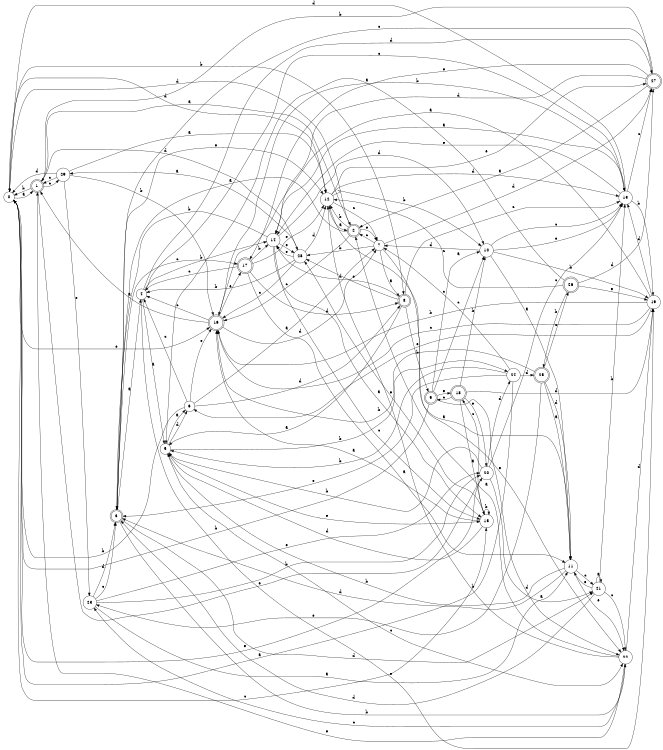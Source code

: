 digraph n24_8 {
__start0 [label="" shape="none"];

rankdir=LR;
size="8,5";

s0 [style="filled", color="black", fillcolor="white" shape="circle", label="0"];
s1 [style="rounded,filled", color="black", fillcolor="white" shape="doublecircle", label="1"];
s2 [style="rounded,filled", color="black", fillcolor="white" shape="doublecircle", label="2"];
s3 [style="rounded,filled", color="black", fillcolor="white" shape="doublecircle", label="3"];
s4 [style="filled", color="black", fillcolor="white" shape="circle", label="4"];
s5 [style="filled", color="black", fillcolor="white" shape="circle", label="5"];
s6 [style="filled", color="black", fillcolor="white" shape="circle", label="6"];
s7 [style="filled", color="black", fillcolor="white" shape="circle", label="7"];
s8 [style="rounded,filled", color="black", fillcolor="white" shape="doublecircle", label="8"];
s9 [style="rounded,filled", color="black", fillcolor="white" shape="doublecircle", label="9"];
s10 [style="filled", color="black", fillcolor="white" shape="circle", label="10"];
s11 [style="filled", color="black", fillcolor="white" shape="circle", label="11"];
s12 [style="filled", color="black", fillcolor="white" shape="circle", label="12"];
s13 [style="filled", color="black", fillcolor="white" shape="circle", label="13"];
s14 [style="filled", color="black", fillcolor="white" shape="circle", label="14"];
s15 [style="filled", color="black", fillcolor="white" shape="circle", label="15"];
s16 [style="rounded,filled", color="black", fillcolor="white" shape="doublecircle", label="16"];
s17 [style="rounded,filled", color="black", fillcolor="white" shape="doublecircle", label="17"];
s18 [style="rounded,filled", color="black", fillcolor="white" shape="doublecircle", label="18"];
s19 [style="filled", color="black", fillcolor="white" shape="circle", label="19"];
s20 [style="filled", color="black", fillcolor="white" shape="circle", label="20"];
s21 [style="filled", color="black", fillcolor="white" shape="circle", label="21"];
s22 [style="filled", color="black", fillcolor="white" shape="circle", label="22"];
s23 [style="filled", color="black", fillcolor="white" shape="circle", label="23"];
s24 [style="filled", color="black", fillcolor="white" shape="circle", label="24"];
s25 [style="rounded,filled", color="black", fillcolor="white" shape="doublecircle", label="25"];
s26 [style="rounded,filled", color="black", fillcolor="white" shape="doublecircle", label="26"];
s27 [style="rounded,filled", color="black", fillcolor="white" shape="doublecircle", label="27"];
s28 [style="filled", color="black", fillcolor="white" shape="circle", label="28"];
s29 [style="filled", color="black", fillcolor="white" shape="circle", label="29"];
s0 -> s1 [label="a"];
s0 -> s8 [label="b"];
s0 -> s15 [label="c"];
s0 -> s12 [label="d"];
s0 -> s16 [label="e"];
s1 -> s2 [label="a"];
s1 -> s0 [label="b"];
s1 -> s29 [label="c"];
s1 -> s28 [label="d"];
s1 -> s20 [label="e"];
s2 -> s3 [label="a"];
s2 -> s12 [label="b"];
s2 -> s16 [label="c"];
s2 -> s0 [label="d"];
s2 -> s7 [label="e"];
s3 -> s4 [label="a"];
s3 -> s22 [label="b"];
s3 -> s17 [label="c"];
s3 -> s21 [label="d"];
s3 -> s12 [label="e"];
s4 -> s5 [label="a"];
s4 -> s14 [label="b"];
s4 -> s13 [label="c"];
s4 -> s27 [label="d"];
s4 -> s19 [label="e"];
s5 -> s6 [label="a"];
s5 -> s24 [label="b"];
s5 -> s22 [label="c"];
s5 -> s6 [label="d"];
s5 -> s15 [label="e"];
s6 -> s7 [label="a"];
s6 -> s0 [label="b"];
s6 -> s4 [label="c"];
s6 -> s8 [label="d"];
s6 -> s16 [label="e"];
s7 -> s8 [label="a"];
s7 -> s28 [label="b"];
s7 -> s2 [label="c"];
s7 -> s27 [label="d"];
s7 -> s22 [label="e"];
s8 -> s5 [label="a"];
s8 -> s9 [label="b"];
s8 -> s13 [label="c"];
s8 -> s14 [label="d"];
s8 -> s28 [label="e"];
s9 -> s10 [label="a"];
s9 -> s0 [label="b"];
s9 -> s10 [label="c"];
s9 -> s22 [label="d"];
s9 -> s18 [label="e"];
s10 -> s11 [label="a"];
s10 -> s19 [label="b"];
s10 -> s13 [label="c"];
s10 -> s7 [label="d"];
s10 -> s13 [label="e"];
s11 -> s12 [label="a"];
s11 -> s5 [label="b"];
s11 -> s21 [label="c"];
s11 -> s3 [label="d"];
s11 -> s22 [label="e"];
s12 -> s2 [label="a"];
s12 -> s10 [label="b"];
s12 -> s7 [label="c"];
s12 -> s13 [label="d"];
s12 -> s27 [label="e"];
s13 -> s14 [label="a"];
s13 -> s19 [label="b"];
s13 -> s27 [label="c"];
s13 -> s0 [label="d"];
s13 -> s14 [label="e"];
s14 -> s15 [label="a"];
s14 -> s3 [label="b"];
s14 -> s15 [label="c"];
s14 -> s10 [label="d"];
s14 -> s28 [label="e"];
s15 -> s16 [label="a"];
s15 -> s15 [label="b"];
s15 -> s18 [label="c"];
s15 -> s5 [label="d"];
s15 -> s28 [label="e"];
s16 -> s1 [label="a"];
s16 -> s13 [label="b"];
s16 -> s4 [label="c"];
s16 -> s7 [label="d"];
s16 -> s17 [label="e"];
s17 -> s11 [label="a"];
s17 -> s14 [label="b"];
s17 -> s4 [label="c"];
s17 -> s8 [label="d"];
s17 -> s12 [label="e"];
s18 -> s15 [label="a"];
s18 -> s10 [label="b"];
s18 -> s9 [label="c"];
s18 -> s19 [label="d"];
s18 -> s20 [label="e"];
s19 -> s16 [label="a"];
s19 -> s16 [label="b"];
s19 -> s16 [label="c"];
s19 -> s13 [label="d"];
s19 -> s6 [label="e"];
s20 -> s21 [label="a"];
s20 -> s5 [label="b"];
s20 -> s13 [label="c"];
s20 -> s24 [label="d"];
s20 -> s0 [label="e"];
s21 -> s21 [label="a"];
s21 -> s13 [label="b"];
s21 -> s22 [label="c"];
s21 -> s3 [label="d"];
s21 -> s11 [label="e"];
s22 -> s2 [label="a"];
s22 -> s12 [label="b"];
s22 -> s23 [label="c"];
s22 -> s19 [label="d"];
s22 -> s1 [label="e"];
s23 -> s11 [label="a"];
s23 -> s20 [label="b"];
s23 -> s3 [label="c"];
s23 -> s3 [label="d"];
s23 -> s20 [label="e"];
s24 -> s0 [label="a"];
s24 -> s5 [label="b"];
s24 -> s7 [label="c"];
s24 -> s25 [label="d"];
s24 -> s3 [label="e"];
s25 -> s11 [label="a"];
s25 -> s16 [label="b"];
s25 -> s26 [label="c"];
s25 -> s11 [label="d"];
s25 -> s23 [label="e"];
s26 -> s5 [label="a"];
s26 -> s25 [label="b"];
s26 -> s12 [label="c"];
s26 -> s27 [label="d"];
s26 -> s19 [label="e"];
s27 -> s2 [label="a"];
s27 -> s1 [label="b"];
s27 -> s3 [label="c"];
s27 -> s14 [label="d"];
s27 -> s17 [label="e"];
s28 -> s29 [label="a"];
s28 -> s4 [label="b"];
s28 -> s16 [label="c"];
s28 -> s12 [label="d"];
s28 -> s14 [label="e"];
s29 -> s12 [label="a"];
s29 -> s16 [label="b"];
s29 -> s1 [label="c"];
s29 -> s0 [label="d"];
s29 -> s23 [label="e"];

}